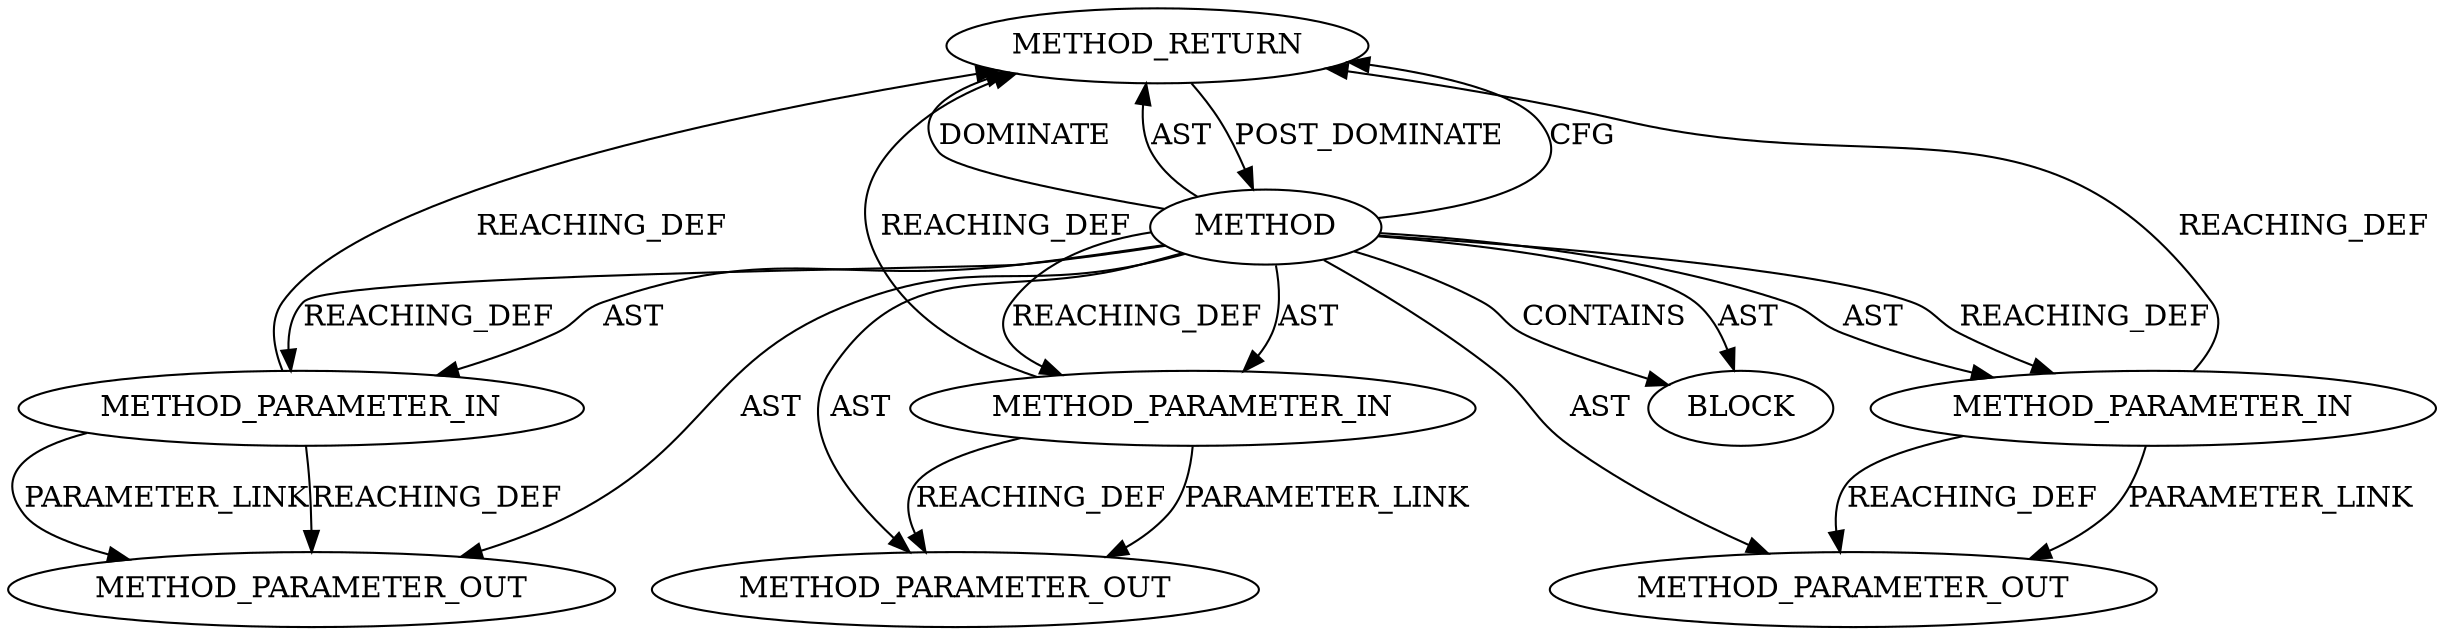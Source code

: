 digraph {
  784 [label=METHOD_RETURN ORDER=2 CODE="RET" TYPE_FULL_NAME="ANY" EVALUATION_STRATEGY="BY_VALUE"]
  959 [label=METHOD_PARAMETER_OUT ORDER=1 CODE="p1" IS_VARIADIC=false TYPE_FULL_NAME="ANY" EVALUATION_STRATEGY="BY_VALUE" INDEX=1 NAME="p1"]
  782 [label=METHOD_PARAMETER_IN ORDER=3 CODE="p3" IS_VARIADIC=false TYPE_FULL_NAME="ANY" EVALUATION_STRATEGY="BY_VALUE" INDEX=3 NAME="p3"]
  961 [label=METHOD_PARAMETER_OUT ORDER=3 CODE="p3" IS_VARIADIC=false TYPE_FULL_NAME="ANY" EVALUATION_STRATEGY="BY_VALUE" INDEX=3 NAME="p3"]
  960 [label=METHOD_PARAMETER_OUT ORDER=2 CODE="p2" IS_VARIADIC=false TYPE_FULL_NAME="ANY" EVALUATION_STRATEGY="BY_VALUE" INDEX=2 NAME="p2"]
  779 [label=METHOD AST_PARENT_TYPE="NAMESPACE_BLOCK" AST_PARENT_FULL_NAME="<global>" ORDER=0 CODE="<empty>" FULL_NAME="HMAC_Final" IS_EXTERNAL=true FILENAME="<empty>" SIGNATURE="" NAME="HMAC_Final"]
  783 [label=BLOCK ORDER=1 ARGUMENT_INDEX=1 CODE="<empty>" TYPE_FULL_NAME="ANY"]
  781 [label=METHOD_PARAMETER_IN ORDER=2 CODE="p2" IS_VARIADIC=false TYPE_FULL_NAME="ANY" EVALUATION_STRATEGY="BY_VALUE" INDEX=2 NAME="p2"]
  780 [label=METHOD_PARAMETER_IN ORDER=1 CODE="p1" IS_VARIADIC=false TYPE_FULL_NAME="ANY" EVALUATION_STRATEGY="BY_VALUE" INDEX=1 NAME="p1"]
  779 -> 784 [label=CFG ]
  779 -> 781 [label=AST ]
  779 -> 959 [label=AST ]
  779 -> 960 [label=AST ]
  780 -> 959 [label=PARAMETER_LINK ]
  781 -> 960 [label=REACHING_DEF VARIABLE="p2"]
  782 -> 961 [label=PARAMETER_LINK ]
  779 -> 782 [label=REACHING_DEF VARIABLE=""]
  779 -> 961 [label=AST ]
  781 -> 784 [label=REACHING_DEF VARIABLE="p2"]
  779 -> 782 [label=AST ]
  782 -> 961 [label=REACHING_DEF VARIABLE="p3"]
  779 -> 784 [label=DOMINATE ]
  779 -> 780 [label=REACHING_DEF VARIABLE=""]
  784 -> 779 [label=POST_DOMINATE ]
  779 -> 784 [label=AST ]
  782 -> 784 [label=REACHING_DEF VARIABLE="p3"]
  779 -> 780 [label=AST ]
  779 -> 783 [label=AST ]
  780 -> 959 [label=REACHING_DEF VARIABLE="p1"]
  779 -> 783 [label=CONTAINS ]
  780 -> 784 [label=REACHING_DEF VARIABLE="p1"]
  779 -> 781 [label=REACHING_DEF VARIABLE=""]
  781 -> 960 [label=PARAMETER_LINK ]
}
